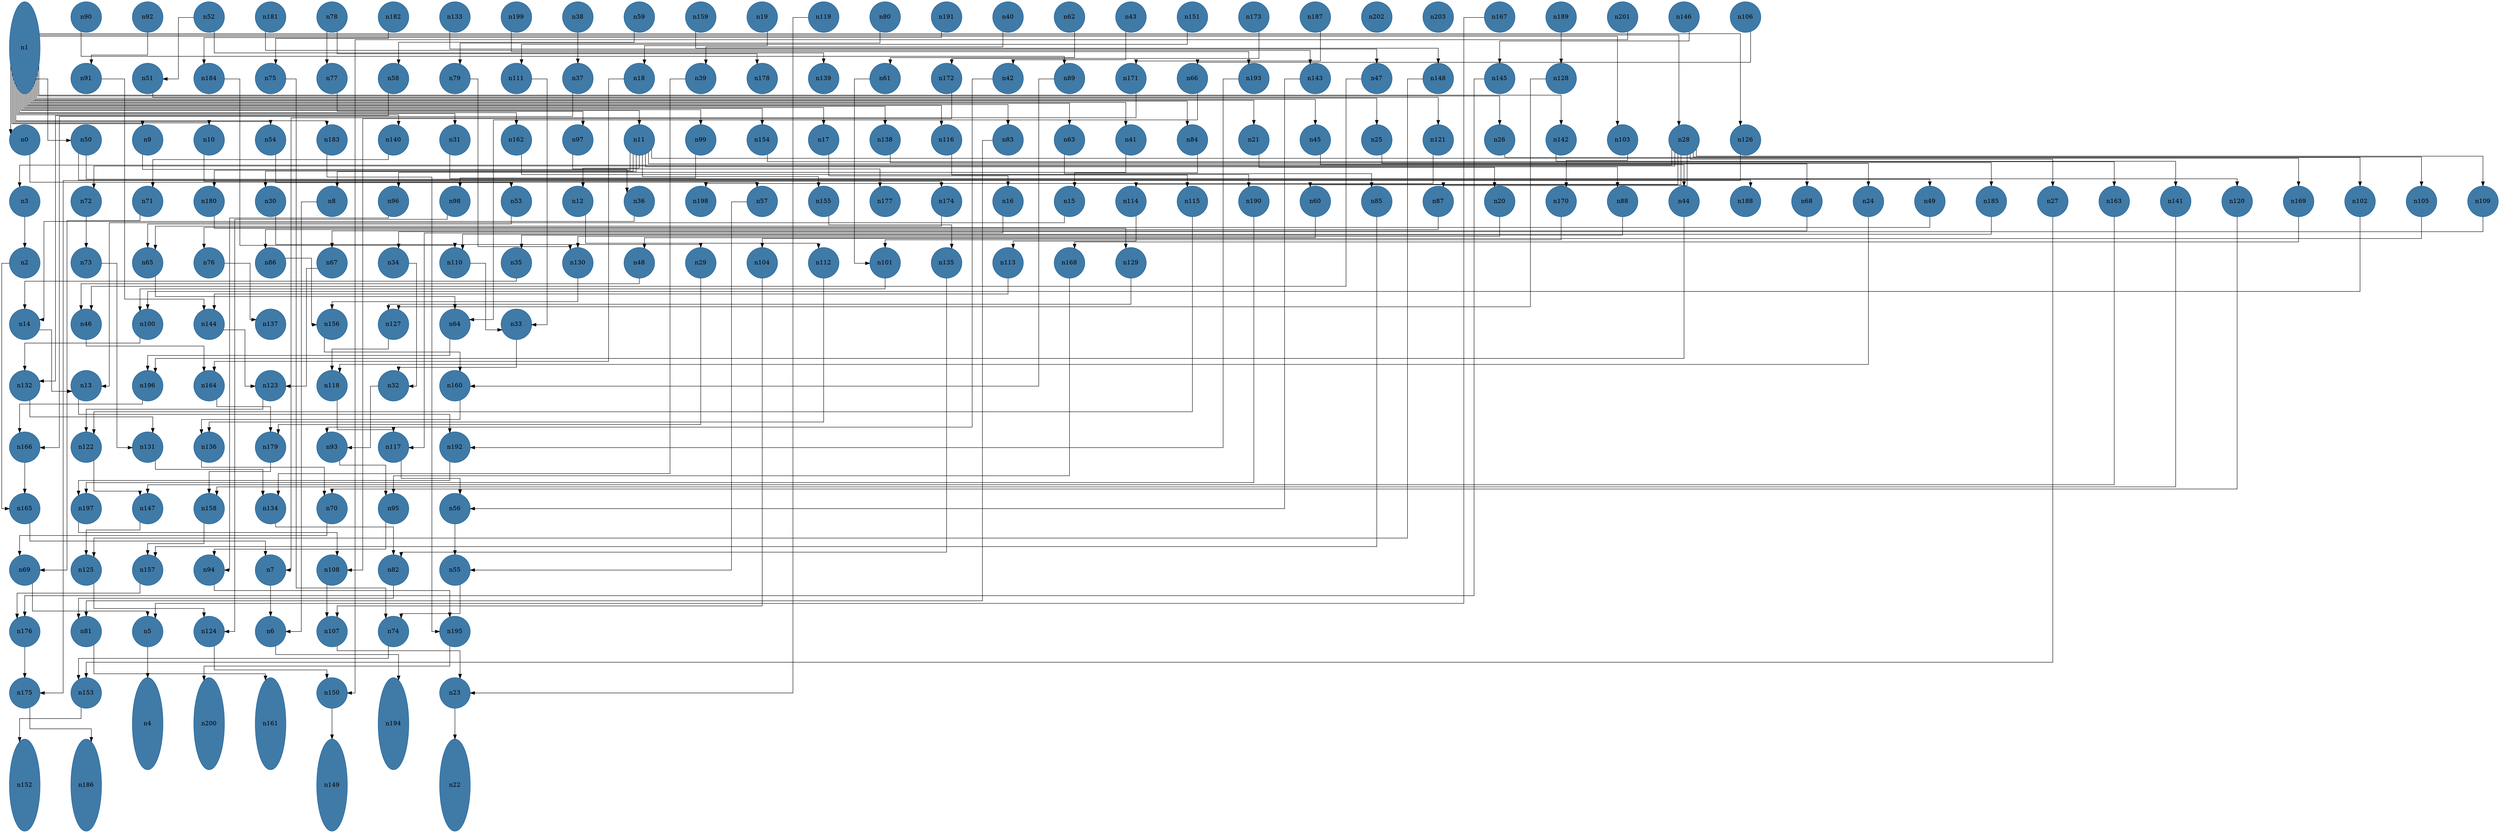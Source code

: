 //do not use DOT to generate pdf use NEATO or FDP
digraph{
layout="neato";
splines="ortho";
n1[shape="ellipse", style="filled", color="#004E8ABF", pos="0,27!", height="3", width="1"];
n1 -> n0;
n1 -> n50;
n1 -> n9;
n1 -> n10;
n1 -> n54;
n1 -> n183;
n1 -> n31;
n1 -> n140;
n1 -> n162;
n1 -> n11;
n1 -> n99;
n1 -> n154;
n1 -> n17;
n1 -> n138;
n1 -> n116;
n1 -> n83;
n1 -> n41;
n1 -> n63;
n1 -> n84;
n1 -> n21;
n1 -> n45;
n1 -> n25;
n1 -> n26;
n1 -> n142;
n1 -> n103;
n1 -> n28;
n1 -> n126;
n90[shape="ellipse", style="filled", color="#004E8ABF", pos="2,28!", height="1", width="1"];
n90 -> n89;
n92[shape="ellipse", style="filled", color="#004E8ABF", pos="4,28!", height="1", width="1"];
n92 -> n91;
n52[shape="ellipse", style="filled", color="#004E8ABF", pos="6,28!", height="1", width="1"];
n52 -> n51;
n52 -> n139;
n181[shape="ellipse", style="filled", color="#004E8ABF", pos="8,28!", height="1", width="1"];
n181 -> n143;
n78[shape="ellipse", style="filled", color="#004E8ABF", pos="10,28!", height="1", width="1"];
n78 -> n178;
n78 -> n77;
n182[shape="ellipse", style="filled", color="#004E8ABF", pos="12,28!", height="1", width="1"];
n182 -> n75;
n133[shape="ellipse", style="filled", color="#004E8ABF", pos="14,28!", height="1", width="1"];
n133 -> n47;
n199[shape="ellipse", style="filled", color="#004E8ABF", pos="16,28!", height="1", width="1"];
n199 -> n193;
n38[shape="ellipse", style="filled", color="#004E8ABF", pos="18,28!", height="1", width="1"];
n38 -> n37;
n59[shape="ellipse", style="filled", color="#004E8ABF", pos="20,28!", height="1", width="1"];
n59 -> n58;
n159[shape="ellipse", style="filled", color="#004E8ABF", pos="22,28!", height="1", width="1"];
n159 -> n148;
n19[shape="ellipse", style="filled", color="#004E8ABF", pos="24,28!", height="1", width="1"];
n19 -> n18;
n119[shape="ellipse", style="filled", color="#004E8ABF", pos="26,28!", height="1", width="1"];
n119 -> n23;
n80[shape="ellipse", style="filled", color="#004E8ABF", pos="28,28!", height="1", width="1"];
n80 -> n79;
n191[shape="ellipse", style="filled", color="#004E8ABF", pos="30,28!", height="1", width="1"];
n191 -> n184;
n40[shape="ellipse", style="filled", color="#004E8ABF", pos="32,28!", height="1", width="1"];
n40 -> n39;
n62[shape="ellipse", style="filled", color="#004E8ABF", pos="34,28!", height="1", width="1"];
n62 -> n61;
n43[shape="ellipse", style="filled", color="#004E8ABF", pos="36,28!", height="1", width="1"];
n43 -> n42;
n151[shape="ellipse", style="filled", color="#004E8ABF", pos="38,28!", height="1", width="1"];
n151 -> n111;
n173[shape="ellipse", style="filled", color="#004E8ABF", pos="40,28!", height="1", width="1"];
n173 -> n172;
n187[shape="ellipse", style="filled", color="#004E8ABF", pos="42,28!", height="1", width="1"];
n187 -> n171;
n202[shape="ellipse", style="filled", color="#004E8ABF", pos="44,28!", height="1", width="1"];
n203[shape="ellipse", style="filled", color="#004E8ABF", pos="46,28!", height="1", width="1"];
n167[shape="ellipse", style="filled", color="#004E8ABF", pos="48,28!", height="1", width="1"];
n167 -> n5;
n189[shape="ellipse", style="filled", color="#004E8ABF", pos="50,28!", height="1", width="1"];
n189 -> n128;
n201[shape="ellipse", style="filled", color="#004E8ABF", pos="52,28!", height="1", width="1"];
n201 -> n150;
n146[shape="ellipse", style="filled", color="#004E8ABF", pos="54,28!", height="1", width="1"];
n146 -> n145;
n106[shape="ellipse", style="filled", color="#004E8ABF", pos="56,28!", height="1", width="1"];
n106 -> n66;
n91[shape="ellipse", style="filled", color="#004E8ABF", pos="2,26!", height="1", width="1"];
n91 -> n144;
n51[shape="ellipse", style="filled", color="#004E8ABF", pos="4,26!", height="1", width="1"];
n51 -> n121;
n184[shape="ellipse", style="filled", color="#004E8ABF", pos="6,26!", height="1", width="1"];
n184 -> n110;
n75[shape="ellipse", style="filled", color="#004E8ABF", pos="8,26!", height="1", width="1"];
n75 -> n74;
n77[shape="ellipse", style="filled", color="#004E8ABF", pos="10,26!", height="1", width="1"];
n77 -> n97;
n58[shape="ellipse", style="filled", color="#004E8ABF", pos="12,26!", height="1", width="1"];
n58 -> n132;
n79[shape="ellipse", style="filled", color="#004E8ABF", pos="14,26!", height="1", width="1"];
n79 -> n130;
n111[shape="ellipse", style="filled", color="#004E8ABF", pos="16,26!", height="1", width="1"];
n111 -> n33;
n37[shape="ellipse", style="filled", color="#004E8ABF", pos="18,26!", height="1", width="1"];
n37 -> n166;
n18[shape="ellipse", style="filled", color="#004E8ABF", pos="20,26!", height="1", width="1"];
n18 -> n164;
n39[shape="ellipse", style="filled", color="#004E8ABF", pos="22,26!", height="1", width="1"];
n39 -> n134;
n178[shape="ellipse", style="filled", color="#004E8ABF", pos="24,26!", height="1", width="1"];
n139[shape="ellipse", style="filled", color="#004E8ABF", pos="26,26!", height="1", width="1"];
n61[shape="ellipse", style="filled", color="#004E8ABF", pos="28,26!", height="1", width="1"];
n61 -> n101;
n172[shape="ellipse", style="filled", color="#004E8ABF", pos="30,26!", height="1", width="1"];
n172 -> n108;
n42[shape="ellipse", style="filled", color="#004E8ABF", pos="32,26!", height="1", width="1"];
n42 -> n93;
n89[shape="ellipse", style="filled", color="#004E8ABF", pos="34,26!", height="1", width="1"];
n89 -> n160;
n171[shape="ellipse", style="filled", color="#004E8ABF", pos="36,26!", height="1", width="1"];
n171 -> n7;
n66[shape="ellipse", style="filled", color="#004E8ABF", pos="38,26!", height="1", width="1"];
n66 -> n64;
n193[shape="ellipse", style="filled", color="#004E8ABF", pos="40,26!", height="1", width="1"];
n193 -> n192;
n143[shape="ellipse", style="filled", color="#004E8ABF", pos="42,26!", height="1", width="1"];
n143 -> n56;
n47[shape="ellipse", style="filled", color="#004E8ABF", pos="44,26!", height="1", width="1"];
n47 -> n46;
n148[shape="ellipse", style="filled", color="#004E8ABF", pos="46,26!", height="1", width="1"];
n148 -> n125;
n145[shape="ellipse", style="filled", color="#004E8ABF", pos="48,26!", height="1", width="1"];
n145 -> n176;
n128[shape="ellipse", style="filled", color="#004E8ABF", pos="50,26!", height="1", width="1"];
n128 -> n127;
n0[shape="ellipse", style="filled", color="#004E8ABF", pos="0,24!", height="1", width="1"];
n0 -> n57;
n50[shape="ellipse", style="filled", color="#004E8ABF", pos="2,24!", height="1", width="1"];
n50 -> n188;
n50 -> n49;
n9[shape="ellipse", style="filled", color="#004E8ABF", pos="4,24!", height="1", width="1"];
n9 -> n36;
n10[shape="ellipse", style="filled", color="#004E8ABF", pos="6,24!", height="1", width="1"];
n10 -> n174;
n54[shape="ellipse", style="filled", color="#004E8ABF", pos="8,24!", height="1", width="1"];
n54 -> n53;
n183[shape="ellipse", style="filled", color="#004E8ABF", pos="10,24!", height="1", width="1"];
n183 -> n195;
n140[shape="ellipse", style="filled", color="#004E8ABF", pos="12,24!", height="1", width="1"];
n140 -> n71;
n31[shape="ellipse", style="filled", color="#004E8ABF", pos="14,24!", height="1", width="1"];
n31 -> n120;
n162[shape="ellipse", style="filled", color="#004E8ABF", pos="16,24!", height="1", width="1"];
n162 -> n190;
n97[shape="ellipse", style="filled", color="#004E8ABF", pos="18,24!", height="1", width="1"];
n97 -> n177;
n11[shape="ellipse", style="filled", color="#004E8ABF", pos="20,24!", height="1", width="1"];
n11 -> n155;
n11 -> n68;
n11 -> n169;
n11 -> n180;
n11 -> n30;
n11 -> n8;
n11 -> n12;
n11 -> n88;
n99[shape="ellipse", style="filled", color="#004E8ABF", pos="22,24!", height="1", width="1"];
n99 -> n98;
n154[shape="ellipse", style="filled", color="#004E8ABF", pos="24,24!", height="1", width="1"];
n154 -> n163;
n17[shape="ellipse", style="filled", color="#004E8ABF", pos="26,24!", height="1", width="1"];
n17 -> n16;
n138[shape="ellipse", style="filled", color="#004E8ABF", pos="28,24!", height="1", width="1"];
n138 -> n185;
n116[shape="ellipse", style="filled", color="#004E8ABF", pos="30,24!", height="1", width="1"];
n116 -> n115;
n83[shape="ellipse", style="filled", color="#004E8ABF", pos="32,24!", height="1", width="1"];
n83 -> n81;
n63[shape="ellipse", style="filled", color="#004E8ABF", pos="34,24!", height="1", width="1"];
n63 -> n85;
n41[shape="ellipse", style="filled", color="#004E8ABF", pos="36,24!", height="1", width="1"];
n41 -> n96;
n84[shape="ellipse", style="filled", color="#004E8ABF", pos="38,24!", height="1", width="1"];
n84 -> n15;
n21[shape="ellipse", style="filled", color="#004E8ABF", pos="40,24!", height="1", width="1"];
n21 -> n20;
n45[shape="ellipse", style="filled", color="#004E8ABF", pos="42,24!", height="1", width="1"];
n45 -> n44;
n25[shape="ellipse", style="filled", color="#004E8ABF", pos="44,24!", height="1", width="1"];
n25 -> n24;
n121[shape="ellipse", style="filled", color="#004E8ABF", pos="46,24!", height="1", width="1"];
n121 -> n198;
n26[shape="ellipse", style="filled", color="#004E8ABF", pos="48,24!", height="1", width="1"];
n26 -> n102;
n142[shape="ellipse", style="filled", color="#004E8ABF", pos="50,24!", height="1", width="1"];
n142 -> n141;
n103[shape="ellipse", style="filled", color="#004E8ABF", pos="52,24!", height="1", width="1"];
n103 -> n170;
n28[shape="ellipse", style="filled", color="#004E8ABF", pos="54,24!", height="1", width="1"];
n28 -> n27;
n28 -> n114;
n28 -> n3;
n28 -> n72;
n28 -> n60;
n28 -> n105;
n28 -> n87;
n28 -> n109;
n126[shape="ellipse", style="filled", color="#004E8ABF", pos="56,24!", height="1", width="1"];
n126 -> n175;
n3[shape="ellipse", style="filled", color="#004E8ABF", pos="0,22!", height="1", width="1"];
n3 -> n2;
n72[shape="ellipse", style="filled", color="#004E8ABF", pos="2,22!", height="1", width="1"];
n72 -> n73;
n71[shape="ellipse", style="filled", color="#004E8ABF", pos="4,22!", height="1", width="1"];
n71 -> n69;
n180[shape="ellipse", style="filled", color="#004E8ABF", pos="6,22!", height="1", width="1"];
n180 -> n129;
n30[shape="ellipse", style="filled", color="#004E8ABF", pos="8,22!", height="1", width="1"];
n30 -> n29;
n8[shape="ellipse", style="filled", color="#004E8ABF", pos="10,22!", height="1", width="1"];
n8 -> n6;
n96[shape="ellipse", style="filled", color="#004E8ABF", pos="12,22!", height="1", width="1"];
n96 -> n94;
n98[shape="ellipse", style="filled", color="#004E8ABF", pos="14,22!", height="1", width="1"];
n98 -> n124;
n53[shape="ellipse", style="filled", color="#004E8ABF", pos="16,22!", height="1", width="1"];
n53 -> n65;
n12[shape="ellipse", style="filled", color="#004E8ABF", pos="18,22!", height="1", width="1"];
n12 -> n112;
n36[shape="ellipse", style="filled", color="#004E8ABF", pos="20,22!", height="1", width="1"];
n36 -> n14;
n198[shape="ellipse", style="filled", color="#004E8ABF", pos="22,22!", height="1", width="1"];
n57[shape="ellipse", style="filled", color="#004E8ABF", pos="24,22!", height="1", width="1"];
n57 -> n55;
n155[shape="ellipse", style="filled", color="#004E8ABF", pos="26,22!", height="1", width="1"];
n155 -> n135;
n177[shape="ellipse", style="filled", color="#004E8ABF", pos="28,22!", height="1", width="1"];
n174[shape="ellipse", style="filled", color="#004E8ABF", pos="30,22!", height="1", width="1"];
n174 -> n65;
n16[shape="ellipse", style="filled", color="#004E8ABF", pos="32,22!", height="1", width="1"];
n16 -> n117;
n15[shape="ellipse", style="filled", color="#004E8ABF", pos="34,22!", height="1", width="1"];
n15 -> n13;
n114[shape="ellipse", style="filled", color="#004E8ABF", pos="36,22!", height="1", width="1"];
n114 -> n113;
n115[shape="ellipse", style="filled", color="#004E8ABF", pos="38,22!", height="1", width="1"];
n115 -> n122;
n190[shape="ellipse", style="filled", color="#004E8ABF", pos="40,22!", height="1", width="1"];
n190 -> n197;
n60[shape="ellipse", style="filled", color="#004E8ABF", pos="42,22!", height="1", width="1"];
n60 -> n48;
n85[shape="ellipse", style="filled", color="#004E8ABF", pos="44,22!", height="1", width="1"];
n85 -> n157;
n87[shape="ellipse", style="filled", color="#004E8ABF", pos="46,22!", height="1", width="1"];
n87 -> n86;
n20[shape="ellipse", style="filled", color="#004E8ABF", pos="48,22!", height="1", width="1"];
n20 -> n130;
n170[shape="ellipse", style="filled", color="#004E8ABF", pos="50,22!", height="1", width="1"];
n170 -> n101;
n88[shape="ellipse", style="filled", color="#004E8ABF", pos="52,22!", height="1", width="1"];
n88 -> n35;
n44[shape="ellipse", style="filled", color="#004E8ABF", pos="54,22!", height="1", width="1"];
n44 -> n196;
n188[shape="ellipse", style="filled", color="#004E8ABF", pos="56,22!", height="1", width="1"];
n68[shape="ellipse", style="filled", color="#004E8ABF", pos="58,22!", height="1", width="1"];
n68 -> n67;
n24[shape="ellipse", style="filled", color="#004E8ABF", pos="60,22!", height="1", width="1"];
n24 -> n118;
n49[shape="ellipse", style="filled", color="#004E8ABF", pos="62,22!", height="1", width="1"];
n49 -> n76;
n185[shape="ellipse", style="filled", color="#004E8ABF", pos="64,22!", height="1", width="1"];
n185 -> n110;
n27[shape="ellipse", style="filled", color="#004E8ABF", pos="66,22!", height="1", width="1"];
n27 -> n153;
n163[shape="ellipse", style="filled", color="#004E8ABF", pos="68,22!", height="1", width="1"];
n163 -> n147;
n141[shape="ellipse", style="filled", color="#004E8ABF", pos="70,22!", height="1", width="1"];
n141 -> n158;
n120[shape="ellipse", style="filled", color="#004E8ABF", pos="72,22!", height="1", width="1"];
n120 -> n70;
n169[shape="ellipse", style="filled", color="#004E8ABF", pos="74,22!", height="1", width="1"];
n169 -> n168;
n102[shape="ellipse", style="filled", color="#004E8ABF", pos="76,22!", height="1", width="1"];
n102 -> n100;
n105[shape="ellipse", style="filled", color="#004E8ABF", pos="78,22!", height="1", width="1"];
n105 -> n104;
n109[shape="ellipse", style="filled", color="#004E8ABF", pos="80,22!", height="1", width="1"];
n109 -> n34;
n2[shape="ellipse", style="filled", color="#004E8ABF", pos="0,20!", height="1", width="1"];
n2 -> n165;
n73[shape="ellipse", style="filled", color="#004E8ABF", pos="2,20!", height="1", width="1"];
n73 -> n131;
n65[shape="ellipse", style="filled", color="#004E8ABF", pos="4,20!", height="1", width="1"];
n65 -> n64;
n76[shape="ellipse", style="filled", color="#004E8ABF", pos="6,20!", height="1", width="1"];
n76 -> n137;
n86[shape="ellipse", style="filled", color="#004E8ABF", pos="8,20!", height="1", width="1"];
n86 -> n156;
n67[shape="ellipse", style="filled", color="#004E8ABF", pos="10,20!", height="1", width="1"];
n67 -> n123;
n34[shape="ellipse", style="filled", color="#004E8ABF", pos="12,20!", height="1", width="1"];
n34 -> n32;
n110[shape="ellipse", style="filled", color="#004E8ABF", pos="14,20!", height="1", width="1"];
n110 -> n33;
n35[shape="ellipse", style="filled", color="#004E8ABF", pos="16,20!", height="1", width="1"];
n35 -> n14;
n130[shape="ellipse", style="filled", color="#004E8ABF", pos="18,20!", height="1", width="1"];
n130 -> n156;
n48[shape="ellipse", style="filled", color="#004E8ABF", pos="20,20!", height="1", width="1"];
n48 -> n46;
n29[shape="ellipse", style="filled", color="#004E8ABF", pos="22,20!", height="1", width="1"];
n29 -> n179;
n104[shape="ellipse", style="filled", color="#004E8ABF", pos="24,20!", height="1", width="1"];
n104 -> n107;
n112[shape="ellipse", style="filled", color="#004E8ABF", pos="26,20!", height="1", width="1"];
n112 -> n136;
n101[shape="ellipse", style="filled", color="#004E8ABF", pos="28,20!", height="1", width="1"];
n101 -> n100;
n135[shape="ellipse", style="filled", color="#004E8ABF", pos="30,20!", height="1", width="1"];
n135 -> n82;
n113[shape="ellipse", style="filled", color="#004E8ABF", pos="32,20!", height="1", width="1"];
n113 -> n144;
n168[shape="ellipse", style="filled", color="#004E8ABF", pos="34,20!", height="1", width="1"];
n168 -> n95;
n129[shape="ellipse", style="filled", color="#004E8ABF", pos="36,20!", height="1", width="1"];
n129 -> n127;
n14[shape="ellipse", style="filled", color="#004E8ABF", pos="0,18!", height="1", width="1"];
n14 -> n13;
n46[shape="ellipse", style="filled", color="#004E8ABF", pos="2,18!", height="1", width="1"];
n46 -> n164;
n100[shape="ellipse", style="filled", color="#004E8ABF", pos="4,18!", height="1", width="1"];
n100 -> n132;
n144[shape="ellipse", style="filled", color="#004E8ABF", pos="6,18!", height="1", width="1"];
n144 -> n123;
n137[shape="ellipse", style="filled", color="#004E8ABF", pos="8,18!", height="1", width="1"];
n156[shape="ellipse", style="filled", color="#004E8ABF", pos="10,18!", height="1", width="1"];
n156 -> n160;
n127[shape="ellipse", style="filled", color="#004E8ABF", pos="12,18!", height="1", width="1"];
n127 -> n118;
n64[shape="ellipse", style="filled", color="#004E8ABF", pos="14,18!", height="1", width="1"];
n64 -> n196;
n33[shape="ellipse", style="filled", color="#004E8ABF", pos="16,18!", height="1", width="1"];
n33 -> n32;
n132[shape="ellipse", style="filled", color="#004E8ABF", pos="0,16!", height="1", width="1"];
n132 -> n131;
n13[shape="ellipse", style="filled", color="#004E8ABF", pos="2,16!", height="1", width="1"];
n13 -> n192;
n196[shape="ellipse", style="filled", color="#004E8ABF", pos="4,16!", height="1", width="1"];
n196 -> n166;
n164[shape="ellipse", style="filled", color="#004E8ABF", pos="6,16!", height="1", width="1"];
n164 -> n179;
n123[shape="ellipse", style="filled", color="#004E8ABF", pos="8,16!", height="1", width="1"];
n123 -> n122;
n118[shape="ellipse", style="filled", color="#004E8ABF", pos="10,16!", height="1", width="1"];
n118 -> n117;
n32[shape="ellipse", style="filled", color="#004E8ABF", pos="12,16!", height="1", width="1"];
n32 -> n93;
n160[shape="ellipse", style="filled", color="#004E8ABF", pos="14,16!", height="1", width="1"];
n160 -> n136;
n166[shape="ellipse", style="filled", color="#004E8ABF", pos="0,14!", height="1", width="1"];
n166 -> n165;
n122[shape="ellipse", style="filled", color="#004E8ABF", pos="2,14!", height="1", width="1"];
n122 -> n147;
n131[shape="ellipse", style="filled", color="#004E8ABF", pos="4,14!", height="1", width="1"];
n131 -> n134;
n136[shape="ellipse", style="filled", color="#004E8ABF", pos="6,14!", height="1", width="1"];
n136 -> n70;
n179[shape="ellipse", style="filled", color="#004E8ABF", pos="8,14!", height="1", width="1"];
n179 -> n158;
n93[shape="ellipse", style="filled", color="#004E8ABF", pos="10,14!", height="1", width="1"];
n93 -> n95;
n117[shape="ellipse", style="filled", color="#004E8ABF", pos="12,14!", height="1", width="1"];
n117 -> n56;
n192[shape="ellipse", style="filled", color="#004E8ABF", pos="14,14!", height="1", width="1"];
n192 -> n197;
n165[shape="ellipse", style="filled", color="#004E8ABF", pos="0,12!", height="1", width="1"];
n165 -> n7;
n197[shape="ellipse", style="filled", color="#004E8ABF", pos="2,12!", height="1", width="1"];
n197 -> n108;
n147[shape="ellipse", style="filled", color="#004E8ABF", pos="4,12!", height="1", width="1"];
n147 -> n125;
n158[shape="ellipse", style="filled", color="#004E8ABF", pos="6,12!", height="1", width="1"];
n158 -> n157;
n134[shape="ellipse", style="filled", color="#004E8ABF", pos="8,12!", height="1", width="1"];
n134 -> n82;
n70[shape="ellipse", style="filled", color="#004E8ABF", pos="10,12!", height="1", width="1"];
n70 -> n69;
n95[shape="ellipse", style="filled", color="#004E8ABF", pos="12,12!", height="1", width="1"];
n95 -> n94;
n56[shape="ellipse", style="filled", color="#004E8ABF", pos="14,12!", height="1", width="1"];
n56 -> n55;
n69[shape="ellipse", style="filled", color="#004E8ABF", pos="0,10!", height="1", width="1"];
n69 -> n5;
n125[shape="ellipse", style="filled", color="#004E8ABF", pos="2,10!", height="1", width="1"];
n125 -> n124;
n157[shape="ellipse", style="filled", color="#004E8ABF", pos="4,10!", height="1", width="1"];
n157 -> n176;
n94[shape="ellipse", style="filled", color="#004E8ABF", pos="6,10!", height="1", width="1"];
n94 -> n195;
n7[shape="ellipse", style="filled", color="#004E8ABF", pos="8,10!", height="1", width="1"];
n7 -> n6;
n108[shape="ellipse", style="filled", color="#004E8ABF", pos="10,10!", height="1", width="1"];
n108 -> n107;
n82[shape="ellipse", style="filled", color="#004E8ABF", pos="12,10!", height="1", width="1"];
n82 -> n81;
n55[shape="ellipse", style="filled", color="#004E8ABF", pos="14,10!", height="1", width="1"];
n55 -> n74;
n176[shape="ellipse", style="filled", color="#004E8ABF", pos="0,8!", height="1", width="1"];
n176 -> n175;
n81[shape="ellipse", style="filled", color="#004E8ABF", pos="2,8!", height="1", width="1"];
n81 -> n161;
n5[shape="ellipse", style="filled", color="#004E8ABF", pos="4,8!", height="1", width="1"];
n5 -> n4;
n124[shape="ellipse", style="filled", color="#004E8ABF", pos="6,8!", height="1", width="1"];
n124 -> n150;
n6[shape="ellipse", style="filled", color="#004E8ABF", pos="8,8!", height="1", width="1"];
n6 -> n194;
n107[shape="ellipse", style="filled", color="#004E8ABF", pos="10,8!", height="1", width="1"];
n107 -> n23;
n74[shape="ellipse", style="filled", color="#004E8ABF", pos="12,8!", height="1", width="1"];
n74 -> n153;
n195[shape="ellipse", style="filled", color="#004E8ABF", pos="14,8!", height="1", width="1"];
n195 -> n200;
n175[shape="ellipse", style="filled", color="#004E8ABF", pos="0,6!", height="1", width="1"];
n175 -> n186;
n153[shape="ellipse", style="filled", color="#004E8ABF", pos="2,6!", height="1", width="1"];
n153 -> n152;
n4[shape="ellipse", style="filled", color="#004E8ABF", pos="4,5!", height="3", width="1"];
n200[shape="ellipse", style="filled", color="#004E8ABF", pos="6,5!", height="3", width="1"];
n161[shape="ellipse", style="filled", color="#004E8ABF", pos="8,5!", height="3", width="1"];
n150[shape="ellipse", style="filled", color="#004E8ABF", pos="10,6!", height="1", width="1"];
n150 -> n149;
n194[shape="ellipse", style="filled", color="#004E8ABF", pos="12,5!", height="3", width="1"];
n23[shape="ellipse", style="filled", color="#004E8ABF", pos="14,6!", height="1", width="1"];
n23 -> n22;
n152[shape="ellipse", style="filled", color="#004E8ABF", pos="0,3!", height="3", width="1"];
n186[shape="ellipse", style="filled", color="#004E8ABF", pos="2,3!", height="3", width="1"];
n149[shape="ellipse", style="filled", color="#004E8ABF", pos="10,3!", height="3", width="1"];
n22[shape="ellipse", style="filled", color="#004E8ABF", pos="14,3!", height="3", width="1"];
}